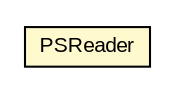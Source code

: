 #!/usr/local/bin/dot
#
# Class diagram 
# Generated by UMLGraph version 5.1 (http://www.umlgraph.org/)
#

digraph G {
	edge [fontname="arial",fontsize=10,labelfontname="arial",labelfontsize=10];
	node [fontname="arial",fontsize=10,shape=plaintext];
	nodesep=0.25;
	ranksep=0.5;
	// com.helger.schematron.pure.exchange.PSReader
	c6479 [label=<<table title="com.helger.schematron.pure.exchange.PSReader" border="0" cellborder="1" cellspacing="0" cellpadding="2" port="p" bgcolor="lemonChiffon" href="./PSReader.html">
		<tr><td><table border="0" cellspacing="0" cellpadding="1">
<tr><td align="center" balign="center"> PSReader </td></tr>
		</table></td></tr>
		</table>>, fontname="arial", fontcolor="black", fontsize=10.0];
}

